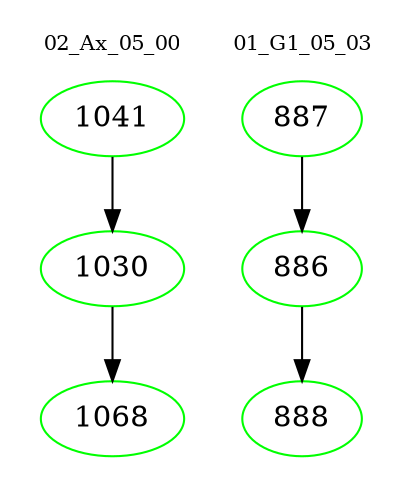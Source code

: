 digraph{
subgraph cluster_0 {
color = white
label = "02_Ax_05_00";
fontsize=10;
T0_1041 [label="1041", color="green"]
T0_1041 -> T0_1030 [color="black"]
T0_1030 [label="1030", color="green"]
T0_1030 -> T0_1068 [color="black"]
T0_1068 [label="1068", color="green"]
}
subgraph cluster_1 {
color = white
label = "01_G1_05_03";
fontsize=10;
T1_887 [label="887", color="green"]
T1_887 -> T1_886 [color="black"]
T1_886 [label="886", color="green"]
T1_886 -> T1_888 [color="black"]
T1_888 [label="888", color="green"]
}
}
